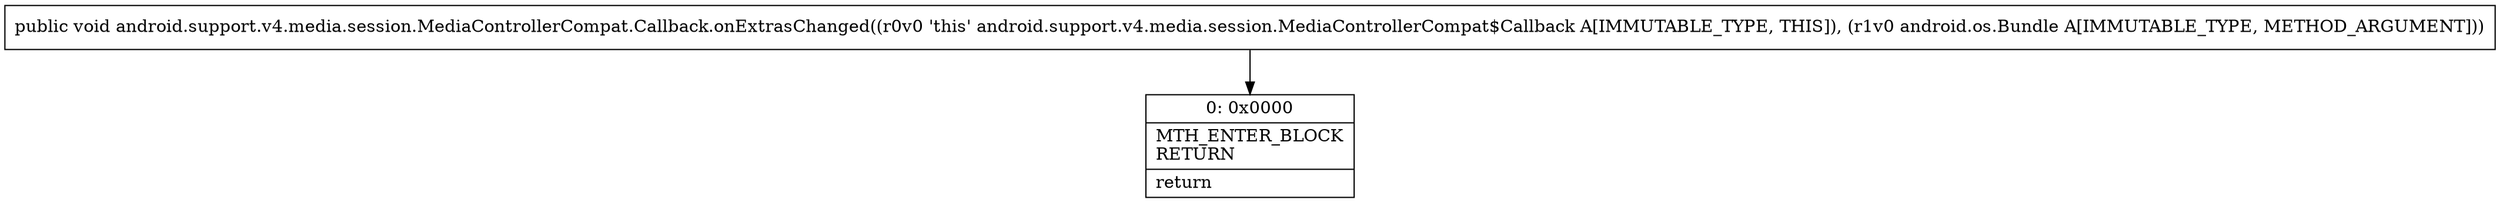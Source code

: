 digraph "CFG forandroid.support.v4.media.session.MediaControllerCompat.Callback.onExtrasChanged(Landroid\/os\/Bundle;)V" {
Node_0 [shape=record,label="{0\:\ 0x0000|MTH_ENTER_BLOCK\lRETURN\l|return\l}"];
MethodNode[shape=record,label="{public void android.support.v4.media.session.MediaControllerCompat.Callback.onExtrasChanged((r0v0 'this' android.support.v4.media.session.MediaControllerCompat$Callback A[IMMUTABLE_TYPE, THIS]), (r1v0 android.os.Bundle A[IMMUTABLE_TYPE, METHOD_ARGUMENT])) }"];
MethodNode -> Node_0;
}


